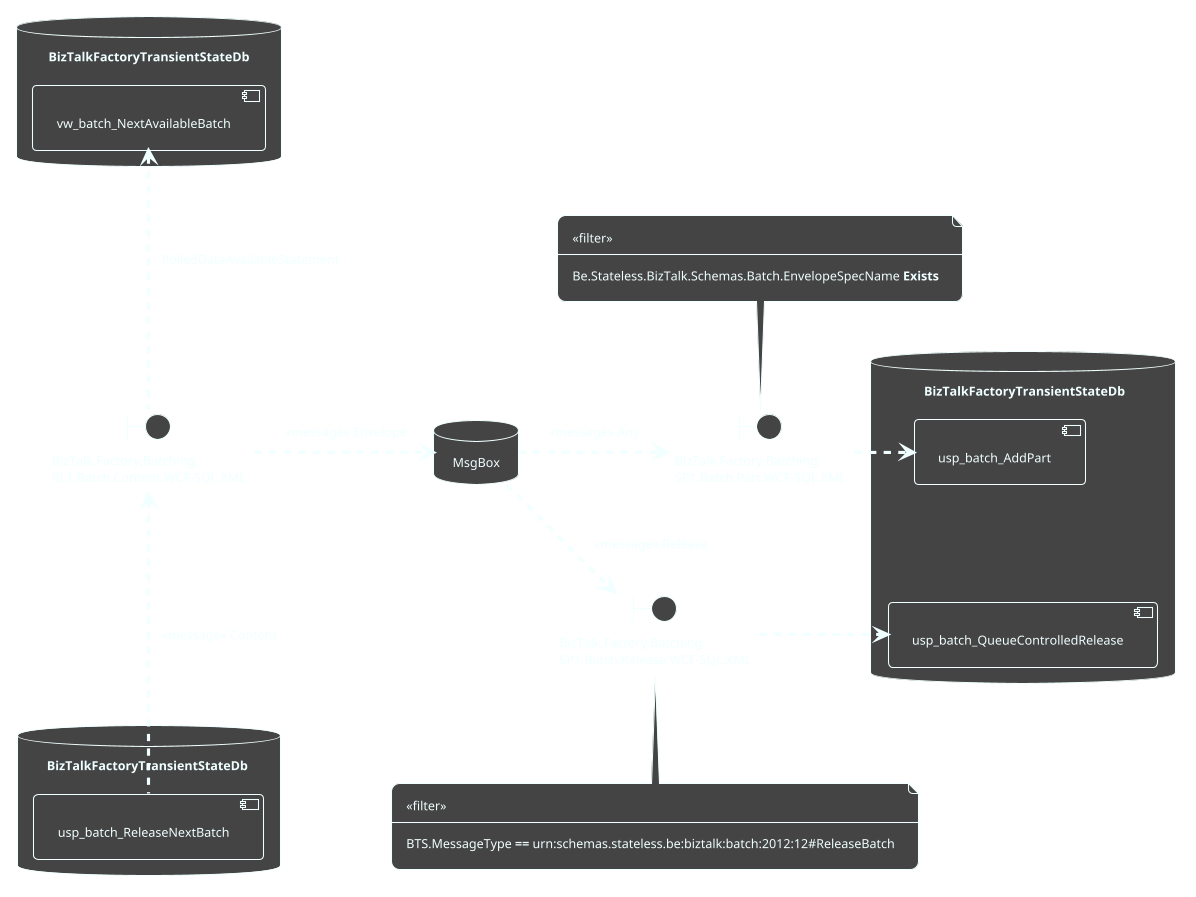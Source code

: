 ﻿@startuml
!theme metal
'skinparam BackgroundColor #333333
'skinparam LineType ortho
skinparam Arrow {
  Color #F0FFFF
  FontColor #F0FFFF
}
skinparam Boundary {
  BackgroundColor #444444
  BorderColor #F0FFFF
  FontColor #F0FFFF
}
skinparam Component {
  BackgroundColor #444444
  BorderColor #F0FFFF
  FontColor #F0FFFF
}
skinparam Database {
  BackgroundColor #444444
  BorderColor #F0FFFF
  FontColor #F0FFFF
}
skinparam Note {
  BackgroundColor #444444
  BorderColor #F0FFFF
  FontColor #F0FFFF
}

boundary rl1 as "BizTalk.Factory.Batching.\rRL1.Batch.Content.WCF-SQL.XML"
boundary sp1_part as "BizTalk.Factory.Batching.\rSP1.Batch.Part.WCF-SQL.XML"
  note top
    <<filter>>
    ---
    Be.Stateless.BizTalk.Schemas.Batch.EnvelopeSpecName **Exists**
  end note
boundary sp1_release as "BizTalk.Factory.Batching.\rSP1.Batch.Release.WCF-SQL.XML"
  note bottom
    <<filter>>
    ---
    BTS.MessageType **==** urn:schemas.stateless.be:biztalk:batch:2012:12#ReleaseBatch
  end note

database "BizTalkFactoryTransientStateDb" {
  component vw_batch_NextAvailableBatch as vw_poll
}
database "BizTalkFactoryTransientStateDb " {
  component usp_batch_ReleaseNextBatch as usp_release
}
database MsgBox
database " BizTalkFactoryTransientStateDb" {
  component usp_batch_AddPart as usp_add
  component usp_batch_QueueControlledRelease as usp_queue
}

rl1 .u..> vw_poll : " PolledDataAvailableStatement"
usp_release .u..> rl1 : " <<message>> Content"
rl1 .r..> MsgBox : " <<message>> Envelope"
MsgBox .r..> sp1_part : " <<message>> Any"
MsgBox .r..> sp1_release : " <<message>> Release"
sp1_part .r..> usp_add
sp1_release .r..> usp_queue

' layout tuning tricks
usp_add .[hidden]d.> usp_queue
@enduml